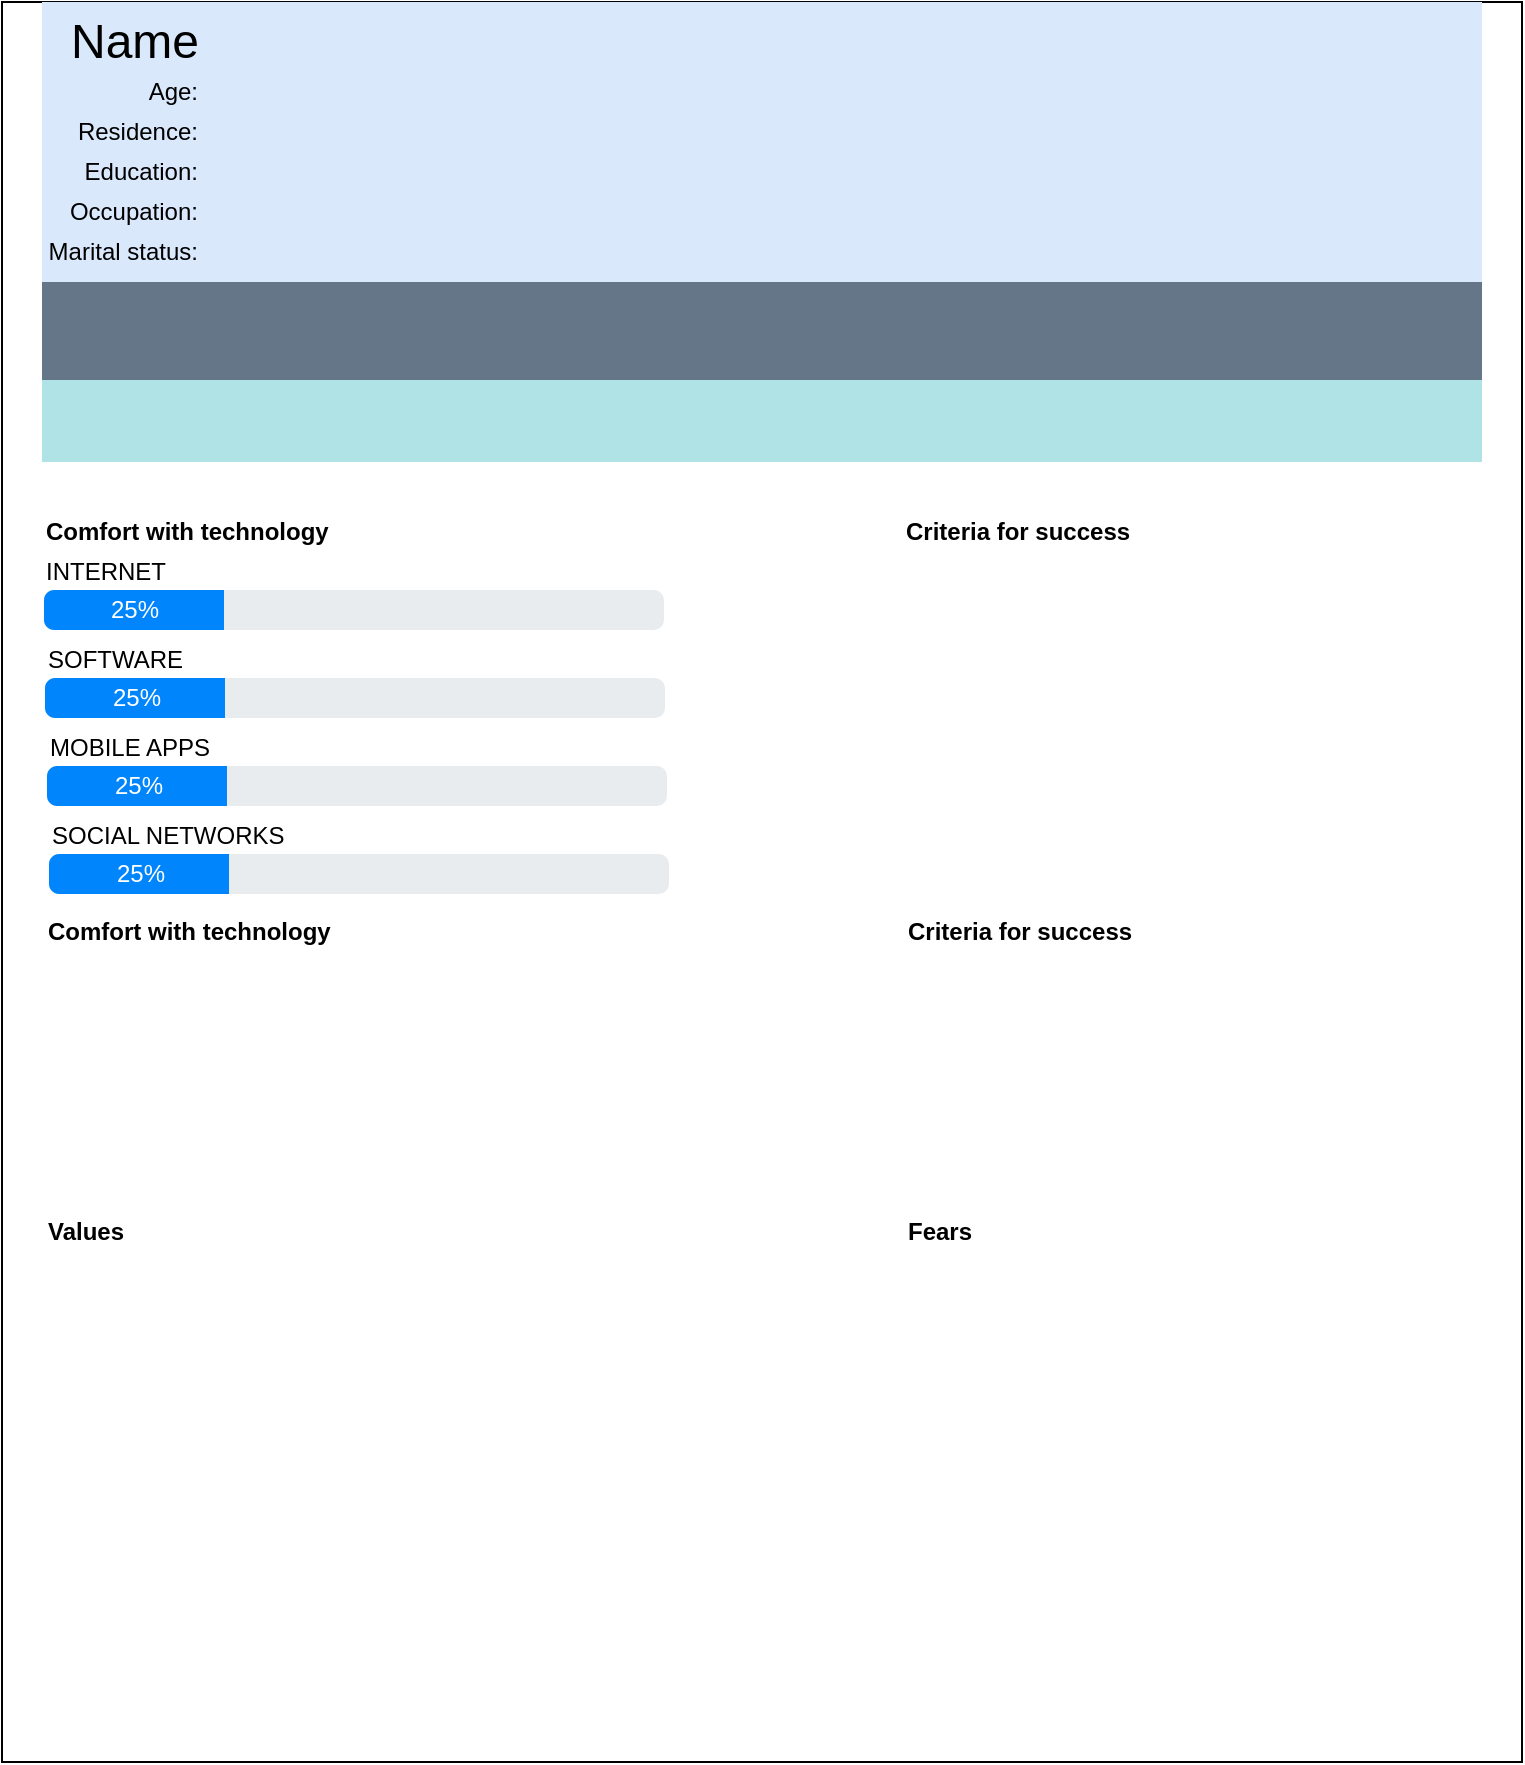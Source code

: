 <mxfile version="21.2.1" type="github">
  <diagram name="Pagina-1" id="pmZUNeCn2QfLpuEW-w0X">
    <mxGraphModel dx="1110" dy="690" grid="1" gridSize="10" guides="1" tooltips="1" connect="1" arrows="1" fold="1" page="1" pageScale="1" pageWidth="827" pageHeight="1169" math="0" shadow="0">
      <root>
        <mxCell id="0" />
        <mxCell id="1" parent="0" />
        <mxCell id="BdhePRhXEv9RCVUlLokD-1" value="" style="rounded=0;whiteSpace=wrap;html=1;" parent="1" vertex="1">
          <mxGeometry x="200" y="80" width="760" height="880" as="geometry" />
        </mxCell>
        <mxCell id="BdhePRhXEv9RCVUlLokD-2" value="" style="rounded=0;whiteSpace=wrap;html=1;fillColor=#dae8fc;strokeColor=none;" parent="1" vertex="1">
          <mxGeometry x="220" y="80" width="720" height="140" as="geometry" />
        </mxCell>
        <mxCell id="BdhePRhXEv9RCVUlLokD-3" value="&lt;font style=&quot;font-size: 24px;&quot;&gt;Name&lt;/font&gt;" style="text;html=1;align=center;verticalAlign=middle;resizable=0;points=[];autosize=1;strokeColor=none;fillColor=none;" parent="1" vertex="1">
          <mxGeometry x="221" y="80" width="90" height="40" as="geometry" />
        </mxCell>
        <mxCell id="ar-AbY8KUBSnzsoTHz6L-1" value="" style="rounded=0;whiteSpace=wrap;html=1;fillColor=#647687;strokeColor=none;fontColor=#ffffff;" vertex="1" parent="1">
          <mxGeometry x="220" y="220" width="720" height="49" as="geometry" />
        </mxCell>
        <mxCell id="ar-AbY8KUBSnzsoTHz6L-2" value="" style="rounded=0;whiteSpace=wrap;html=1;fillColor=#b0e3e6;strokeColor=none;" vertex="1" parent="1">
          <mxGeometry x="220" y="269" width="720" height="41" as="geometry" />
        </mxCell>
        <mxCell id="ar-AbY8KUBSnzsoTHz6L-3" value="Age:" style="text;html=1;strokeColor=none;fillColor=none;align=right;verticalAlign=middle;whiteSpace=wrap;rounded=0;" vertex="1" parent="1">
          <mxGeometry x="220" y="110" width="80" height="30" as="geometry" />
        </mxCell>
        <mxCell id="ar-AbY8KUBSnzsoTHz6L-4" value="Residence:" style="text;html=1;strokeColor=none;fillColor=none;align=right;verticalAlign=middle;whiteSpace=wrap;rounded=0;" vertex="1" parent="1">
          <mxGeometry x="221" y="130" width="79" height="30" as="geometry" />
        </mxCell>
        <mxCell id="ar-AbY8KUBSnzsoTHz6L-5" value="Education:" style="text;html=1;strokeColor=none;fillColor=none;align=right;verticalAlign=middle;whiteSpace=wrap;rounded=0;" vertex="1" parent="1">
          <mxGeometry x="221" y="150" width="79" height="30" as="geometry" />
        </mxCell>
        <mxCell id="ar-AbY8KUBSnzsoTHz6L-6" value="Occupation:" style="text;html=1;strokeColor=none;fillColor=none;align=right;verticalAlign=middle;whiteSpace=wrap;rounded=0;" vertex="1" parent="1">
          <mxGeometry x="221" y="170" width="79" height="30" as="geometry" />
        </mxCell>
        <mxCell id="ar-AbY8KUBSnzsoTHz6L-7" value="Marital status:" style="text;html=1;strokeColor=none;fillColor=none;align=right;verticalAlign=middle;whiteSpace=wrap;rounded=0;" vertex="1" parent="1">
          <mxGeometry x="221" y="190" width="79" height="30" as="geometry" />
        </mxCell>
        <mxCell id="ar-AbY8KUBSnzsoTHz6L-8" value="Comfort with technology" style="text;html=1;strokeColor=none;fillColor=none;align=left;verticalAlign=middle;whiteSpace=wrap;rounded=0;fontStyle=1" vertex="1" parent="1">
          <mxGeometry x="220" y="330" width="290" height="30" as="geometry" />
        </mxCell>
        <mxCell id="ar-AbY8KUBSnzsoTHz6L-9" value="Criteria for success" style="text;html=1;strokeColor=none;fillColor=none;align=left;verticalAlign=middle;whiteSpace=wrap;rounded=0;fontStyle=1" vertex="1" parent="1">
          <mxGeometry x="650" y="330" width="290" height="30" as="geometry" />
        </mxCell>
        <mxCell id="ar-AbY8KUBSnzsoTHz6L-10" value="INTERNET" style="text;html=1;strokeColor=none;fillColor=none;align=left;verticalAlign=middle;whiteSpace=wrap;rounded=0;" vertex="1" parent="1">
          <mxGeometry x="220" y="350" width="60" height="30" as="geometry" />
        </mxCell>
        <mxCell id="ar-AbY8KUBSnzsoTHz6L-11" value="" style="html=1;shadow=0;dashed=0;shape=mxgraph.bootstrap.rrect;rSize=5;fillColor=#E9ECEF;strokeColor=none;" vertex="1" parent="1">
          <mxGeometry x="221" y="374" width="310" height="20" as="geometry" />
        </mxCell>
        <mxCell id="ar-AbY8KUBSnzsoTHz6L-12" value="25%" style="html=1;shadow=0;dashed=0;shape=mxgraph.bootstrap.leftButton;rSize=5;fillColor=#0085FC;strokeColor=none;fontColor=#ffffff;resizeHeight=1;" vertex="1" parent="ar-AbY8KUBSnzsoTHz6L-11">
          <mxGeometry width="90" height="20" relative="1" as="geometry" />
        </mxCell>
        <mxCell id="ar-AbY8KUBSnzsoTHz6L-13" value="" style="html=1;shadow=0;dashed=0;shape=mxgraph.bootstrap.rrect;rSize=5;fillColor=#E9ECEF;strokeColor=none;" vertex="1" parent="1">
          <mxGeometry x="221.5" y="418" width="310" height="20" as="geometry" />
        </mxCell>
        <mxCell id="ar-AbY8KUBSnzsoTHz6L-14" value="25%" style="html=1;shadow=0;dashed=0;shape=mxgraph.bootstrap.leftButton;rSize=5;fillColor=#0085FC;strokeColor=none;fontColor=#ffffff;resizeHeight=1;" vertex="1" parent="ar-AbY8KUBSnzsoTHz6L-13">
          <mxGeometry width="90" height="20" relative="1" as="geometry" />
        </mxCell>
        <mxCell id="ar-AbY8KUBSnzsoTHz6L-15" value="SOFTWARE" style="text;html=1;strokeColor=none;fillColor=none;align=left;verticalAlign=middle;whiteSpace=wrap;rounded=0;" vertex="1" parent="1">
          <mxGeometry x="220.5" y="394" width="60" height="30" as="geometry" />
        </mxCell>
        <mxCell id="ar-AbY8KUBSnzsoTHz6L-16" value="" style="html=1;shadow=0;dashed=0;shape=mxgraph.bootstrap.rrect;rSize=5;fillColor=#E9ECEF;strokeColor=none;" vertex="1" parent="1">
          <mxGeometry x="222.5" y="462" width="310" height="20" as="geometry" />
        </mxCell>
        <mxCell id="ar-AbY8KUBSnzsoTHz6L-17" value="25%" style="html=1;shadow=0;dashed=0;shape=mxgraph.bootstrap.leftButton;rSize=5;fillColor=#0085FC;strokeColor=none;fontColor=#ffffff;resizeHeight=1;" vertex="1" parent="ar-AbY8KUBSnzsoTHz6L-16">
          <mxGeometry width="90" height="20" relative="1" as="geometry" />
        </mxCell>
        <mxCell id="ar-AbY8KUBSnzsoTHz6L-18" value="MOBILE APPS" style="text;html=1;strokeColor=none;fillColor=none;align=left;verticalAlign=middle;whiteSpace=wrap;rounded=0;" vertex="1" parent="1">
          <mxGeometry x="221.5" y="438" width="98.5" height="30" as="geometry" />
        </mxCell>
        <mxCell id="ar-AbY8KUBSnzsoTHz6L-19" value="" style="html=1;shadow=0;dashed=0;shape=mxgraph.bootstrap.rrect;rSize=5;fillColor=#E9ECEF;strokeColor=none;" vertex="1" parent="1">
          <mxGeometry x="223.5" y="506" width="310" height="20" as="geometry" />
        </mxCell>
        <mxCell id="ar-AbY8KUBSnzsoTHz6L-20" value="25%" style="html=1;shadow=0;dashed=0;shape=mxgraph.bootstrap.leftButton;rSize=5;fillColor=#0085FC;strokeColor=none;fontColor=#ffffff;resizeHeight=1;" vertex="1" parent="ar-AbY8KUBSnzsoTHz6L-19">
          <mxGeometry width="90" height="20" relative="1" as="geometry" />
        </mxCell>
        <mxCell id="ar-AbY8KUBSnzsoTHz6L-21" value="SOCIAL NETWORKS" style="text;html=1;strokeColor=none;fillColor=none;align=left;verticalAlign=middle;whiteSpace=wrap;rounded=0;" vertex="1" parent="1">
          <mxGeometry x="222.5" y="482" width="127.5" height="30" as="geometry" />
        </mxCell>
        <mxCell id="ar-AbY8KUBSnzsoTHz6L-22" value="Comfort with technology" style="text;html=1;strokeColor=none;fillColor=none;align=left;verticalAlign=middle;whiteSpace=wrap;rounded=0;fontStyle=1" vertex="1" parent="1">
          <mxGeometry x="221" y="530" width="290" height="30" as="geometry" />
        </mxCell>
        <mxCell id="ar-AbY8KUBSnzsoTHz6L-23" value="Criteria for success" style="text;html=1;strokeColor=none;fillColor=none;align=left;verticalAlign=middle;whiteSpace=wrap;rounded=0;fontStyle=1" vertex="1" parent="1">
          <mxGeometry x="651" y="530" width="290" height="30" as="geometry" />
        </mxCell>
        <mxCell id="ar-AbY8KUBSnzsoTHz6L-24" value="Values" style="text;html=1;strokeColor=none;fillColor=none;align=left;verticalAlign=middle;whiteSpace=wrap;rounded=0;fontStyle=1" vertex="1" parent="1">
          <mxGeometry x="220.5" y="680" width="290" height="30" as="geometry" />
        </mxCell>
        <mxCell id="ar-AbY8KUBSnzsoTHz6L-25" value="Fears" style="text;html=1;strokeColor=none;fillColor=none;align=left;verticalAlign=middle;whiteSpace=wrap;rounded=0;fontStyle=1" vertex="1" parent="1">
          <mxGeometry x="650.5" y="680" width="290" height="30" as="geometry" />
        </mxCell>
      </root>
    </mxGraphModel>
  </diagram>
</mxfile>
